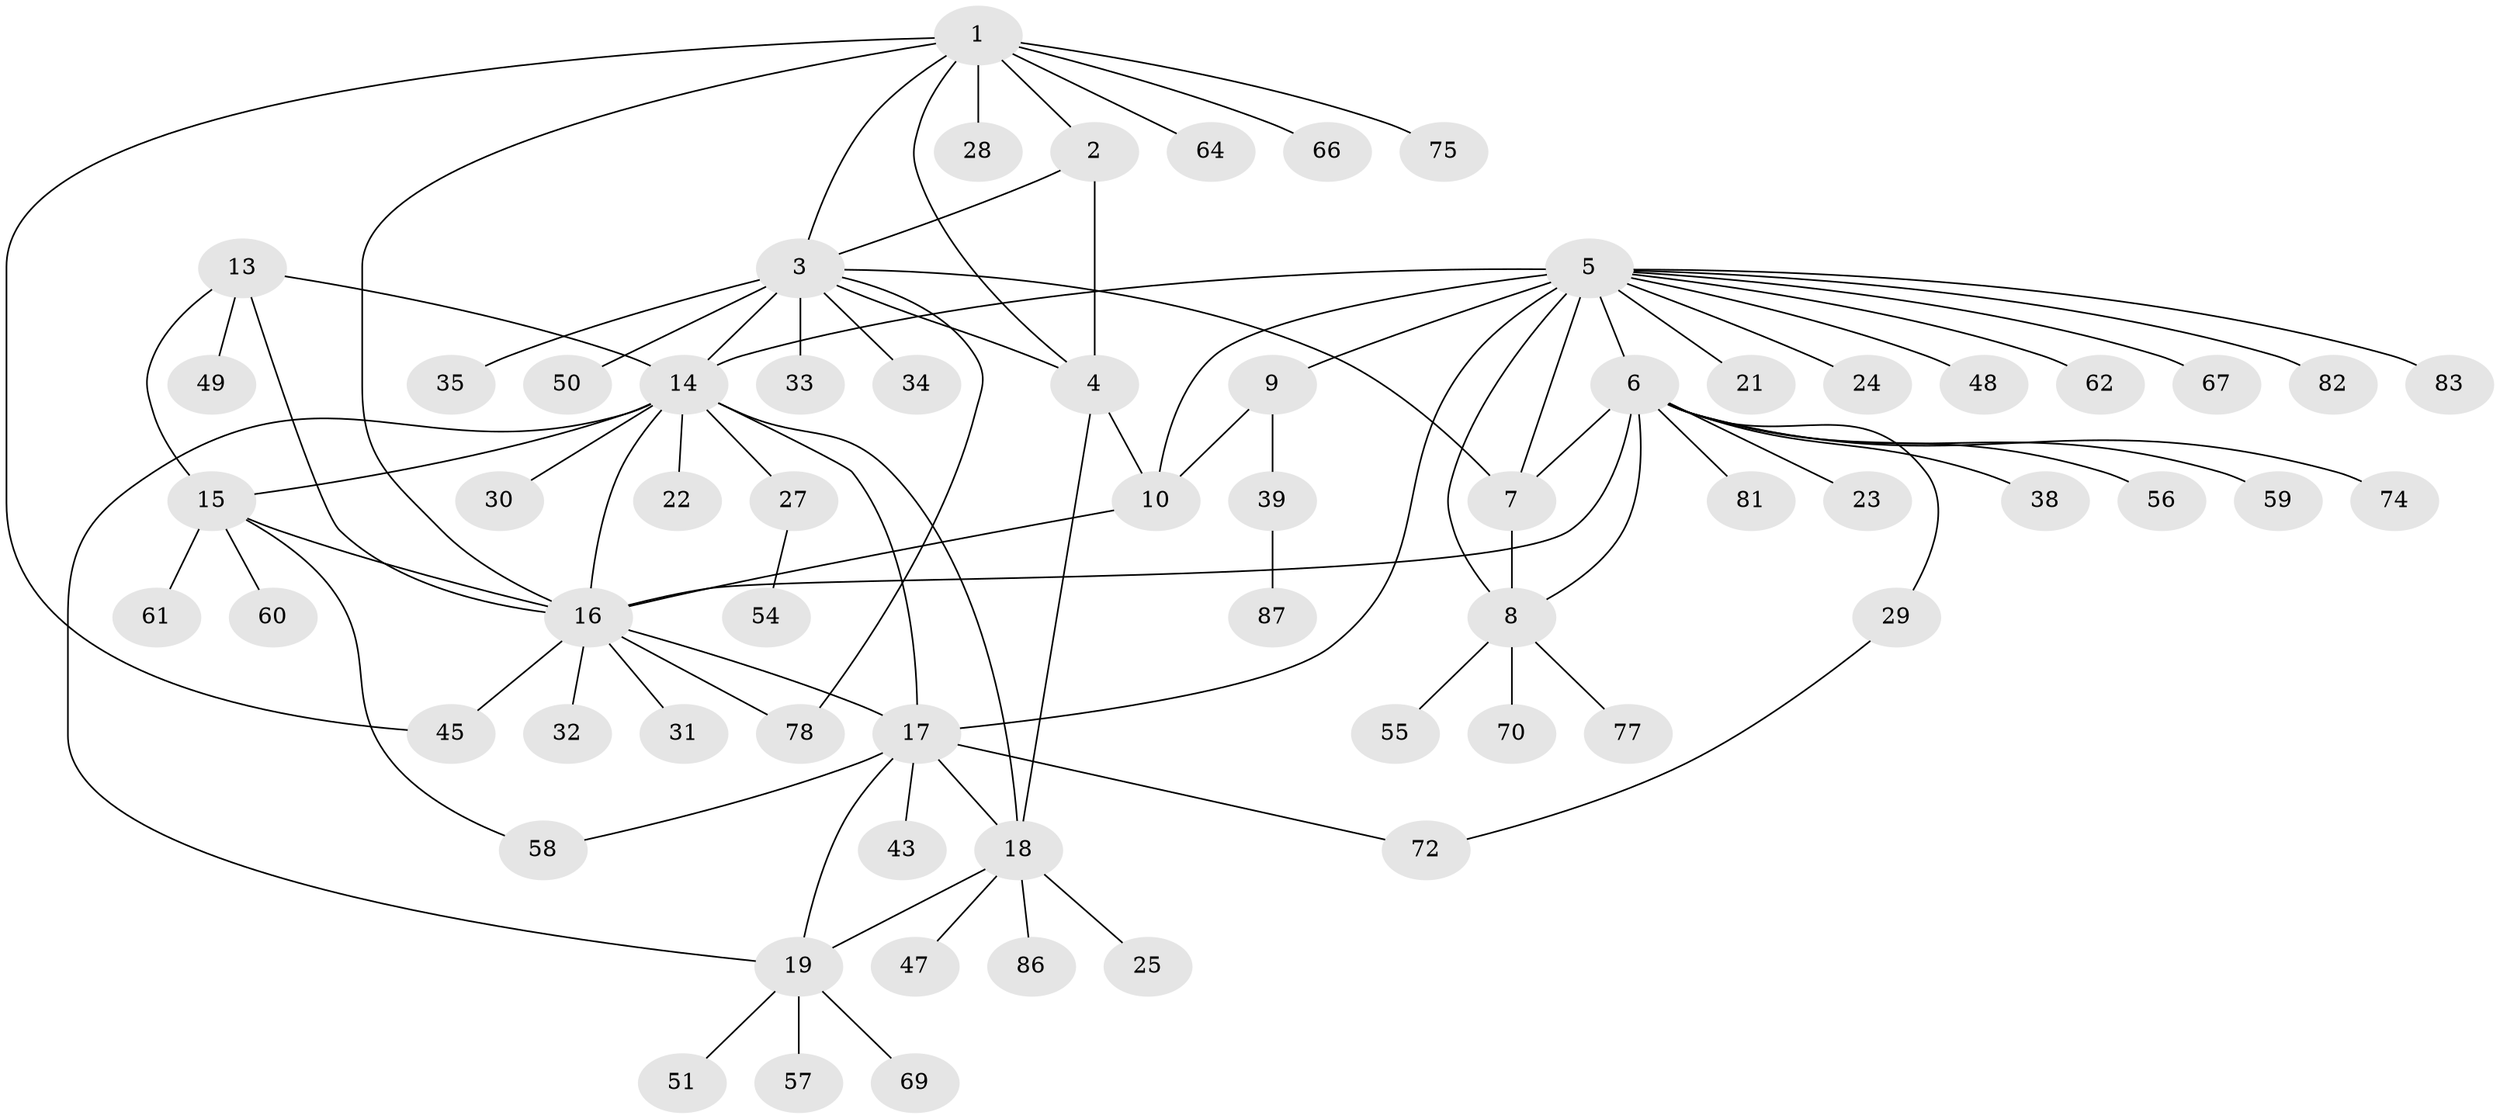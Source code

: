 // Generated by graph-tools (version 1.1) at 2025/24/03/03/25 07:24:15]
// undirected, 64 vertices, 88 edges
graph export_dot {
graph [start="1"]
  node [color=gray90,style=filled];
  1 [super="+65"];
  2;
  3 [super="+80"];
  4 [super="+37"];
  5 [super="+12"];
  6 [super="+84"];
  7;
  8 [super="+46"];
  9 [super="+11"];
  10 [super="+26"];
  13 [super="+42"];
  14 [super="+20"];
  15 [super="+52"];
  16 [super="+76"];
  17 [super="+36"];
  18 [super="+71"];
  19 [super="+85"];
  21;
  22 [super="+40"];
  23 [super="+41"];
  24;
  25;
  27;
  28;
  29 [super="+44"];
  30;
  31;
  32;
  33;
  34;
  35;
  38 [super="+53"];
  39;
  43;
  45 [super="+68"];
  47;
  48;
  49 [super="+63"];
  50;
  51;
  54;
  55;
  56;
  57;
  58 [super="+79"];
  59;
  60;
  61;
  62;
  64;
  66 [super="+73"];
  67;
  69;
  70;
  72;
  74;
  75;
  77;
  78;
  81;
  82;
  83;
  86;
  87;
  1 -- 2;
  1 -- 3;
  1 -- 4;
  1 -- 16;
  1 -- 28;
  1 -- 45;
  1 -- 64;
  1 -- 66;
  1 -- 75;
  2 -- 3;
  2 -- 4;
  3 -- 4;
  3 -- 7;
  3 -- 33;
  3 -- 34;
  3 -- 35;
  3 -- 50;
  3 -- 78;
  3 -- 14;
  4 -- 10;
  4 -- 18;
  5 -- 6;
  5 -- 7;
  5 -- 8;
  5 -- 17 [weight=2];
  5 -- 48;
  5 -- 62;
  5 -- 67;
  5 -- 9 [weight=2];
  5 -- 10;
  5 -- 14;
  5 -- 82;
  5 -- 83;
  5 -- 21;
  5 -- 24;
  6 -- 7;
  6 -- 8;
  6 -- 16;
  6 -- 23;
  6 -- 29;
  6 -- 38;
  6 -- 56;
  6 -- 59;
  6 -- 74;
  6 -- 81;
  7 -- 8;
  8 -- 55;
  8 -- 70;
  8 -- 77;
  9 -- 10 [weight=2];
  9 -- 39;
  10 -- 16;
  13 -- 14;
  13 -- 15;
  13 -- 16;
  13 -- 49;
  14 -- 15;
  14 -- 16;
  14 -- 17;
  14 -- 18;
  14 -- 19;
  14 -- 22;
  14 -- 30;
  14 -- 27;
  15 -- 16;
  15 -- 61;
  15 -- 58;
  15 -- 60;
  16 -- 31;
  16 -- 32;
  16 -- 78;
  16 -- 17;
  16 -- 45;
  17 -- 18;
  17 -- 19;
  17 -- 43;
  17 -- 72;
  17 -- 58;
  18 -- 19;
  18 -- 25;
  18 -- 47;
  18 -- 86;
  19 -- 51;
  19 -- 57;
  19 -- 69;
  27 -- 54;
  29 -- 72;
  39 -- 87;
}
